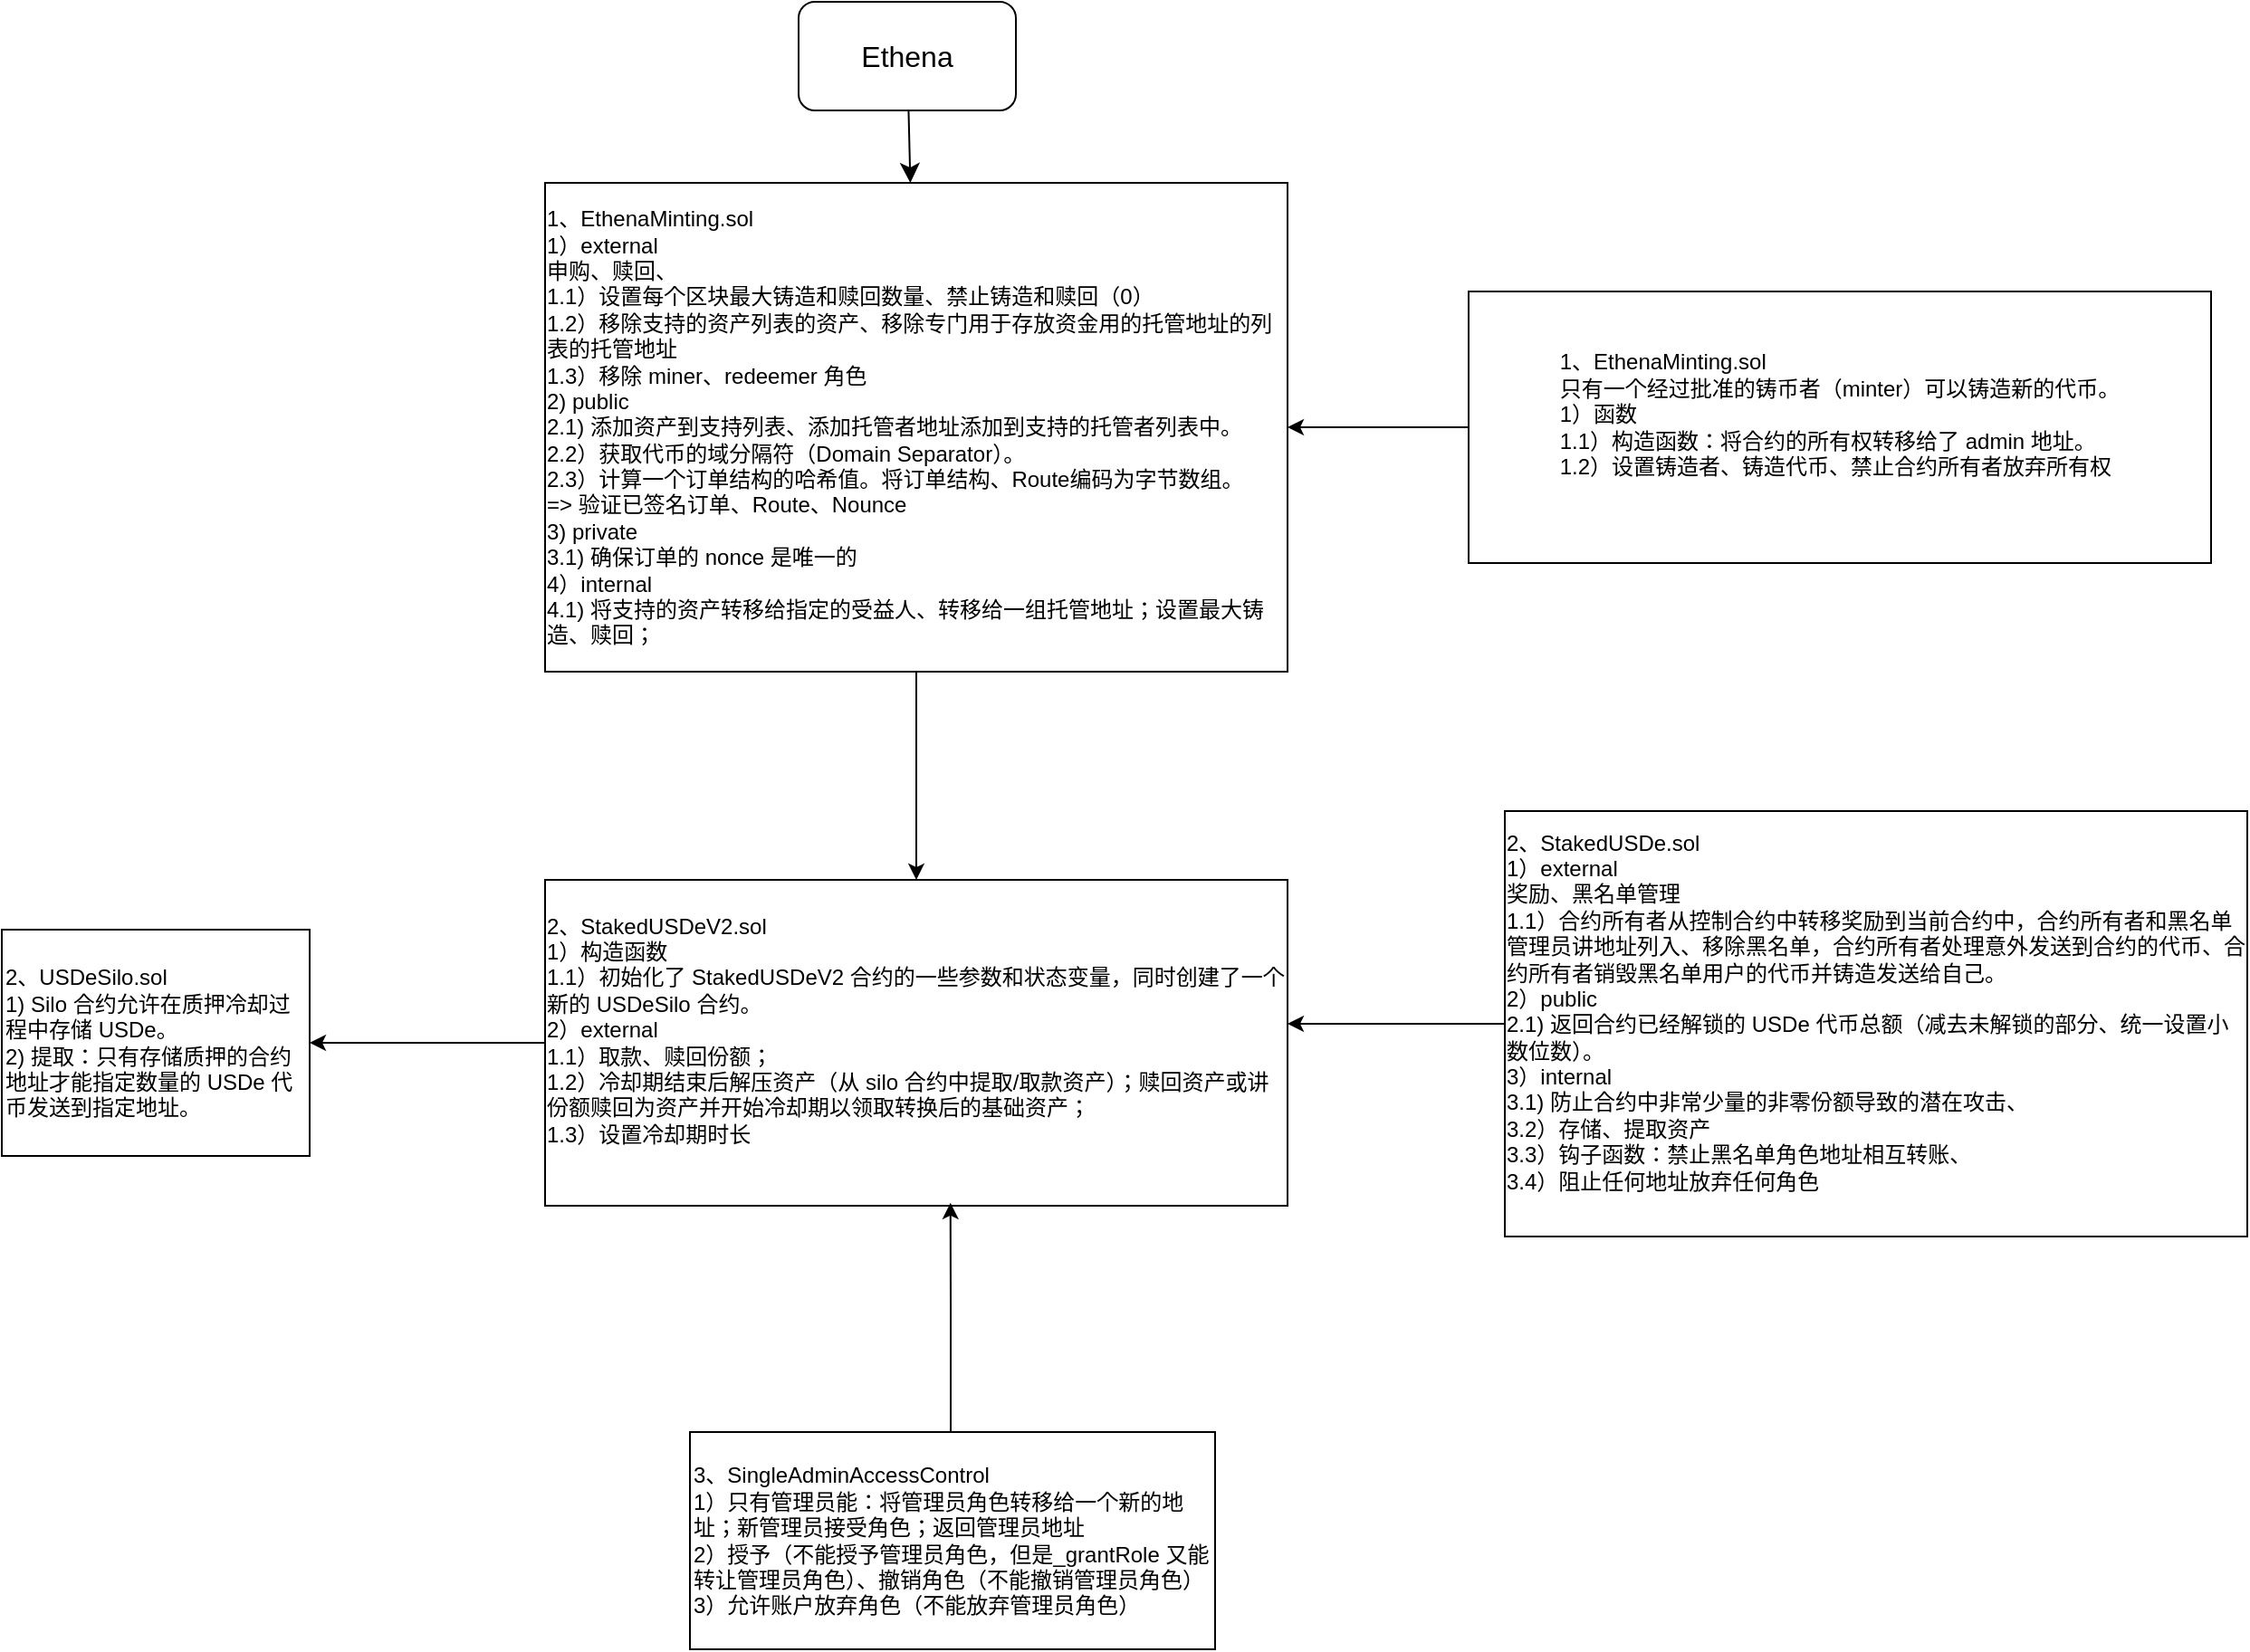 <mxfile version="22.0.8" type="device">
  <diagram name="第 1 页" id="d5awAymVNaUGZ_6HSmsv">
    <mxGraphModel dx="2354" dy="615" grid="1" gridSize="10" guides="1" tooltips="1" connect="1" arrows="1" fold="1" page="1" pageScale="1" pageWidth="827" pageHeight="1169" math="0" shadow="0">
      <root>
        <mxCell id="0" />
        <mxCell id="1" parent="0" />
        <mxCell id="UA0FQ-mgPSQAvQnyLMBc-2" value="" style="edgeStyle=orthogonalEdgeStyle;rounded=0;orthogonalLoop=1;jettySize=auto;html=1;" edge="1" parent="1" source="UFPiSS5FsPZg2K-IZP7Q-1" target="UA0FQ-mgPSQAvQnyLMBc-1">
          <mxGeometry relative="1" as="geometry" />
        </mxCell>
        <mxCell id="UFPiSS5FsPZg2K-IZP7Q-1" value="&lt;div style=&quot;text-align: left;&quot;&gt;&lt;span style=&quot;background-color: initial;&quot;&gt;1、EthenaMinting.sol&lt;/span&gt;&lt;/div&gt;&lt;div style=&quot;text-align: left;&quot;&gt;&lt;span style=&quot;background-color: initial;&quot;&gt;1）external&lt;/span&gt;&lt;/div&gt;&lt;div style=&quot;text-align: left;&quot;&gt;&lt;span style=&quot;background-color: initial;&quot;&gt;申购、赎回、&lt;/span&gt;&lt;/div&gt;&lt;div style=&quot;text-align: left;&quot;&gt;&lt;span style=&quot;background-color: initial;&quot;&gt;1.1）设置每个区块最大铸造和赎回数量、禁止铸造和赎回（0）&lt;/span&gt;&lt;/div&gt;&lt;div style=&quot;text-align: left;&quot;&gt;&lt;span style=&quot;background-color: initial;&quot;&gt;1.2）移除支持的资产列表的资产、移除专门用于存放资金用的托管地址的列表的托管地址&lt;/span&gt;&lt;/div&gt;&lt;div style=&quot;text-align: left;&quot;&gt;&lt;span style=&quot;background-color: initial;&quot;&gt;1.3）移除 miner、redeemer 角色&lt;/span&gt;&lt;/div&gt;&lt;div style=&quot;text-align: left;&quot;&gt;&lt;span style=&quot;background-color: initial;&quot;&gt;2) public&lt;/span&gt;&lt;/div&gt;&lt;div style=&quot;text-align: left;&quot;&gt;&lt;span style=&quot;background-color: initial;&quot;&gt;2.1) 添加资产到支持列表、添加&lt;/span&gt;托管者地址添加到支持的托管者列表中。&lt;/div&gt;&lt;div style=&quot;text-align: left;&quot;&gt;2.2）获取代币的域分隔符（Domain Separator）。&lt;/div&gt;&lt;div style=&quot;text-align: left;&quot;&gt;&lt;span style=&quot;background-color: initial;&quot;&gt;2.3）计算一个订单结构的哈希值。&lt;/span&gt;&lt;span style=&quot;background-color: initial;&quot;&gt;将订单结构、Route编码为字节数组。&lt;/span&gt;&lt;/div&gt;&lt;div style=&quot;text-align: left;&quot;&gt;=&amp;gt; 验证已签名订单、Route、Nounce&lt;/div&gt;&lt;div style=&quot;text-align: left;&quot;&gt;3) private&lt;/div&gt;&lt;div style=&quot;text-align: left;&quot;&gt;3.1) 确保订单的 nonce 是唯一的&lt;/div&gt;&lt;div style=&quot;text-align: left;&quot;&gt;4）internal&lt;/div&gt;&lt;div style=&quot;text-align: left;&quot;&gt;4.1) 将支持的资产转移给指定的受益人、转移给一组托管地址；设置最大铸造、赎回；&lt;/div&gt;" style="rounded=0;whiteSpace=wrap;html=1;" parent="1" vertex="1">
          <mxGeometry x="90" y="120" width="410" height="270" as="geometry" />
        </mxCell>
        <mxCell id="smdWA5o9i8yB2rrHUtPG-4" value="" style="edgeStyle=none;curved=1;rounded=0;orthogonalLoop=1;jettySize=auto;html=1;fontSize=12;startSize=8;endSize=8;" parent="1" source="smdWA5o9i8yB2rrHUtPG-3" target="UFPiSS5FsPZg2K-IZP7Q-1" edge="1">
          <mxGeometry relative="1" as="geometry" />
        </mxCell>
        <mxCell id="smdWA5o9i8yB2rrHUtPG-3" value="Ethena" style="rounded=1;whiteSpace=wrap;html=1;fontSize=16;" parent="1" vertex="1">
          <mxGeometry x="230" y="20" width="120" height="60" as="geometry" />
        </mxCell>
        <mxCell id="UA0FQ-mgPSQAvQnyLMBc-7" value="" style="edgeStyle=orthogonalEdgeStyle;rounded=0;orthogonalLoop=1;jettySize=auto;html=1;" edge="1" parent="1" source="UA0FQ-mgPSQAvQnyLMBc-1" target="UA0FQ-mgPSQAvQnyLMBc-6">
          <mxGeometry relative="1" as="geometry" />
        </mxCell>
        <mxCell id="UA0FQ-mgPSQAvQnyLMBc-1" value="&lt;div style=&quot;text-align: left;&quot;&gt;&lt;span style=&quot;background-color: initial;&quot;&gt;2、StakedUSDeV2.sol&lt;/span&gt;&lt;/div&gt;&lt;div style=&quot;text-align: left;&quot;&gt;&lt;span style=&quot;background-color: initial;&quot;&gt;1）构造函数&lt;/span&gt;&lt;/div&gt;&lt;div style=&quot;text-align: left;&quot;&gt;&lt;span style=&quot;background-color: initial;&quot;&gt;1.1）&lt;/span&gt;&lt;span style=&quot;background-color: initial;&quot;&gt;初始化了 StakedUSDeV2 合约的一些参数和状态变量，同时创建了一个新的 USDeSilo 合约。&lt;/span&gt;&lt;/div&gt;&lt;div style=&quot;text-align: left;&quot;&gt;&lt;span style=&quot;background-color: initial;&quot;&gt;2）external&lt;/span&gt;&lt;/div&gt;&lt;div style=&quot;text-align: left;&quot;&gt;1.1）取款、赎回份额；&lt;/div&gt;&lt;div style=&quot;text-align: left;&quot;&gt;1.2）冷却期结束后解压资产（从&amp;nbsp;&lt;span style=&quot;background-color: initial;&quot;&gt;silo 合约中提取/取款资产）；赎回资产或讲份额赎回为资产并开始冷却期以领取转换后的基础资产；&lt;/span&gt;&lt;/div&gt;&lt;div style=&quot;text-align: left;&quot;&gt;&lt;span style=&quot;background-color: initial;&quot;&gt;1.3）设置冷却期时长&lt;/span&gt;&lt;/div&gt;&lt;div style=&quot;text-align: left;&quot;&gt;&lt;br&gt;&lt;/div&gt;" style="rounded=0;whiteSpace=wrap;html=1;" vertex="1" parent="1">
          <mxGeometry x="90" y="505" width="410" height="180" as="geometry" />
        </mxCell>
        <mxCell id="UA0FQ-mgPSQAvQnyLMBc-5" value="" style="edgeStyle=orthogonalEdgeStyle;rounded=0;orthogonalLoop=1;jettySize=auto;html=1;" edge="1" parent="1" source="UA0FQ-mgPSQAvQnyLMBc-4" target="UFPiSS5FsPZg2K-IZP7Q-1">
          <mxGeometry relative="1" as="geometry" />
        </mxCell>
        <mxCell id="UA0FQ-mgPSQAvQnyLMBc-4" value="&lt;div style=&quot;text-align: left;&quot;&gt;&lt;span style=&quot;background-color: initial;&quot;&gt;1、EthenaMinting.sol&lt;/span&gt;&lt;/div&gt;&lt;div style=&quot;text-align: left;&quot;&gt;只有一个经过批准的铸币者（minter）可以铸造新的代币。&lt;/div&gt;&lt;div style=&quot;text-align: left;&quot;&gt;&lt;span style=&quot;background-color: initial;&quot;&gt;1）函数&lt;/span&gt;&lt;br&gt;&lt;/div&gt;&lt;div style=&quot;text-align: left;&quot;&gt;1.1）构造函数：&lt;span style=&quot;background-color: initial;&quot;&gt;将合约的所有权转移给了 admin 地址。&lt;/span&gt;&lt;/div&gt;&lt;div style=&quot;text-align: left;&quot;&gt;&lt;span style=&quot;background-color: initial;&quot;&gt;1.2）设置铸造者、铸造代币、禁止合约所有者放弃所有权&lt;/span&gt;&lt;/div&gt;&lt;div style=&quot;text-align: left;&quot;&gt;&lt;br&gt;&lt;/div&gt;" style="rounded=0;whiteSpace=wrap;html=1;" vertex="1" parent="1">
          <mxGeometry x="600" y="180" width="410" height="150" as="geometry" />
        </mxCell>
        <mxCell id="UA0FQ-mgPSQAvQnyLMBc-6" value="2、USDeSilo.sol&lt;br&gt;1)&amp;nbsp;Silo 合约允许在质押冷却过程中存储 USDe。&lt;br&gt;2) 提取：只有存储质押的合约地址才能指定数量的 USDe 代币发送到指定地址。" style="whiteSpace=wrap;html=1;rounded=0;align=left;" vertex="1" parent="1">
          <mxGeometry x="-210" y="532.5" width="170" height="125" as="geometry" />
        </mxCell>
        <mxCell id="UA0FQ-mgPSQAvQnyLMBc-11" style="edgeStyle=orthogonalEdgeStyle;rounded=0;orthogonalLoop=1;jettySize=auto;html=1;" edge="1" parent="1" source="UA0FQ-mgPSQAvQnyLMBc-8" target="UA0FQ-mgPSQAvQnyLMBc-1">
          <mxGeometry relative="1" as="geometry">
            <Array as="points">
              <mxPoint x="540" y="585" />
              <mxPoint x="540" y="585" />
            </Array>
          </mxGeometry>
        </mxCell>
        <mxCell id="UA0FQ-mgPSQAvQnyLMBc-8" value="&lt;div style=&quot;text-align: left;&quot;&gt;&lt;span style=&quot;background-color: initial;&quot;&gt;2、StakedUSDe.sol&lt;/span&gt;&lt;/div&gt;&lt;div style=&quot;text-align: left;&quot;&gt;&lt;span style=&quot;background-color: initial;&quot;&gt;1）external&lt;/span&gt;&lt;/div&gt;&lt;div style=&quot;text-align: left;&quot;&gt;&lt;span style=&quot;background-color: initial;&quot;&gt;奖励、黑名单管理&lt;/span&gt;&lt;/div&gt;&lt;div style=&quot;text-align: left;&quot;&gt;&lt;span style=&quot;background-color: initial;&quot;&gt;1.1）合约&lt;/span&gt;&lt;span style=&quot;background-color: initial;&quot;&gt;所有者从控制合约中转移奖励到当前合约中，合约所有者和黑名单管理员讲地址列入、移除黑名单，合约所有者处理意外发送到合约的代币、合约所有者销毁黑名单用户的代币并铸造发送给自己。&lt;/span&gt;&lt;br&gt;&lt;/div&gt;&lt;div style=&quot;text-align: left;&quot;&gt;&lt;span style=&quot;background-color: initial;&quot;&gt;2）public&amp;nbsp;&lt;/span&gt;&lt;/div&gt;&lt;div style=&quot;text-align: left;&quot;&gt;&lt;span style=&quot;background-color: initial;&quot;&gt;2.1) 返回合约已经解锁的&amp;nbsp;&lt;/span&gt;USDe 代币总额（减去未解锁的部分、统一设置小数位数）。&lt;/div&gt;&lt;div style=&quot;text-align: left;&quot;&gt;3）internal&lt;/div&gt;&lt;div style=&quot;text-align: left;&quot;&gt;3.1) 防止合约中非常少量的非零份额导致的潜在攻击、&lt;/div&gt;&lt;div style=&quot;text-align: left;&quot;&gt;3.2）存储、提取资产&lt;/div&gt;&lt;div style=&quot;text-align: left;&quot;&gt;3.3）钩子函数：禁止黑名单角色地址相互转账、&lt;/div&gt;&lt;div style=&quot;text-align: left;&quot;&gt;3.4）阻止任何地址放弃任何角色&lt;/div&gt;&lt;div style=&quot;text-align: left;&quot;&gt;&lt;br&gt;&lt;/div&gt;" style="rounded=0;whiteSpace=wrap;html=1;" vertex="1" parent="1">
          <mxGeometry x="620" y="467" width="410" height="235" as="geometry" />
        </mxCell>
        <mxCell id="UA0FQ-mgPSQAvQnyLMBc-16" value="" style="edgeStyle=orthogonalEdgeStyle;rounded=0;orthogonalLoop=1;jettySize=auto;html=1;entryX=0.546;entryY=0.991;entryDx=0;entryDy=0;entryPerimeter=0;" edge="1" parent="1" source="UA0FQ-mgPSQAvQnyLMBc-13" target="UA0FQ-mgPSQAvQnyLMBc-1">
          <mxGeometry relative="1" as="geometry">
            <mxPoint x="315" y="722.5" as="targetPoint" />
            <Array as="points">
              <mxPoint x="314" y="740" />
              <mxPoint x="314" y="740" />
            </Array>
          </mxGeometry>
        </mxCell>
        <mxCell id="UA0FQ-mgPSQAvQnyLMBc-13" value="3、SingleAdminAccessControl&lt;br&gt;1）只有管理员能：将管理员角色转移给一个新的地址；新管理员接受角色；返回管理员地址&lt;br&gt;2）授予（不能授予管理员角色，但是_grantRole 又能转让管理员角色）、撤销角色（不能撤销管理员角色）&lt;br&gt;3）允许账户放弃角色（不能放弃管理员角色）" style="whiteSpace=wrap;html=1;rounded=0;align=left;" vertex="1" parent="1">
          <mxGeometry x="170" y="810" width="290" height="120" as="geometry" />
        </mxCell>
      </root>
    </mxGraphModel>
  </diagram>
</mxfile>
